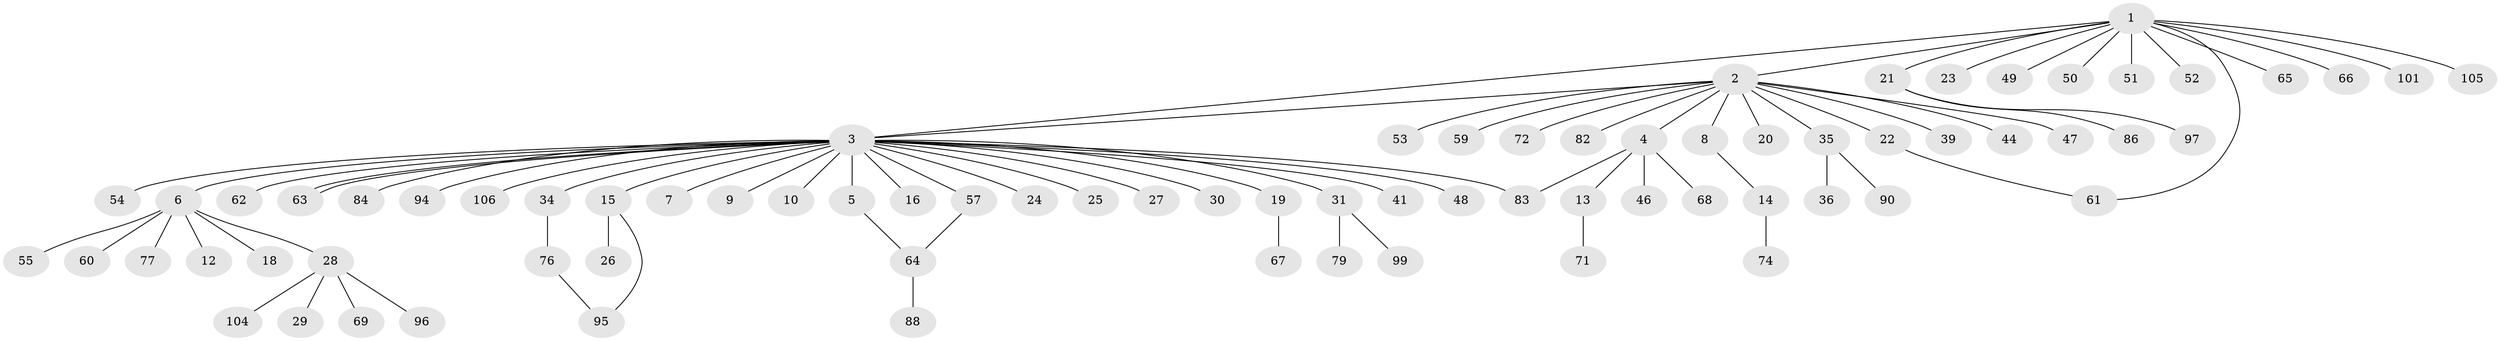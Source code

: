 // original degree distribution, {14: 0.009433962264150943, 15: 0.009433962264150943, 28: 0.009433962264150943, 4: 0.018867924528301886, 2: 0.2169811320754717, 3: 0.10377358490566038, 1: 0.6037735849056604, 5: 0.018867924528301886, 6: 0.009433962264150943}
// Generated by graph-tools (version 1.1) at 2025/11/02/27/25 16:11:13]
// undirected, 78 vertices, 83 edges
graph export_dot {
graph [start="1"]
  node [color=gray90,style=filled];
  1 [super="+40"];
  2 [super="+33"];
  3 [super="+43"];
  4 [super="+32"];
  5;
  6 [super="+11"];
  7 [super="+17"];
  8 [super="+89"];
  9;
  10;
  12;
  13 [super="+37"];
  14;
  15 [super="+56"];
  16;
  18;
  19 [super="+38"];
  20;
  21 [super="+58"];
  22 [super="+93"];
  23;
  24 [super="+91"];
  25;
  26;
  27;
  28 [super="+98"];
  29;
  30;
  31 [super="+42"];
  34 [super="+45"];
  35 [super="+70"];
  36;
  39;
  41;
  44;
  46;
  47;
  48 [super="+80"];
  49 [super="+103"];
  50 [super="+75"];
  51;
  52;
  53;
  54;
  55;
  57;
  59;
  60;
  61 [super="+78"];
  62;
  63 [super="+85"];
  64 [super="+87"];
  65;
  66;
  67;
  68;
  69;
  71 [super="+73"];
  72;
  74;
  76 [super="+81"];
  77;
  79;
  82 [super="+102"];
  83 [super="+100"];
  84;
  86 [super="+92"];
  88;
  90;
  94;
  95;
  96;
  97;
  99;
  101;
  104;
  105;
  106;
  1 -- 2;
  1 -- 3;
  1 -- 21;
  1 -- 23;
  1 -- 49;
  1 -- 50;
  1 -- 51;
  1 -- 52;
  1 -- 61;
  1 -- 65;
  1 -- 66;
  1 -- 101;
  1 -- 105;
  2 -- 3;
  2 -- 4;
  2 -- 8;
  2 -- 20;
  2 -- 22;
  2 -- 35;
  2 -- 39;
  2 -- 44;
  2 -- 47;
  2 -- 53;
  2 -- 59;
  2 -- 72;
  2 -- 82;
  3 -- 5;
  3 -- 6;
  3 -- 7;
  3 -- 9;
  3 -- 10;
  3 -- 15;
  3 -- 16;
  3 -- 19;
  3 -- 24;
  3 -- 25;
  3 -- 27;
  3 -- 30;
  3 -- 31;
  3 -- 34;
  3 -- 41;
  3 -- 48;
  3 -- 54;
  3 -- 57;
  3 -- 62;
  3 -- 63;
  3 -- 63;
  3 -- 83;
  3 -- 84;
  3 -- 94;
  3 -- 106;
  4 -- 13;
  4 -- 46;
  4 -- 83;
  4 -- 68;
  5 -- 64;
  6 -- 60;
  6 -- 77;
  6 -- 18;
  6 -- 55;
  6 -- 12;
  6 -- 28;
  8 -- 14;
  13 -- 71;
  14 -- 74;
  15 -- 26;
  15 -- 95;
  19 -- 67;
  21 -- 97;
  21 -- 86;
  22 -- 61;
  28 -- 29;
  28 -- 69;
  28 -- 96;
  28 -- 104;
  31 -- 99;
  31 -- 79;
  34 -- 76;
  35 -- 36;
  35 -- 90;
  57 -- 64;
  64 -- 88;
  76 -- 95;
}
